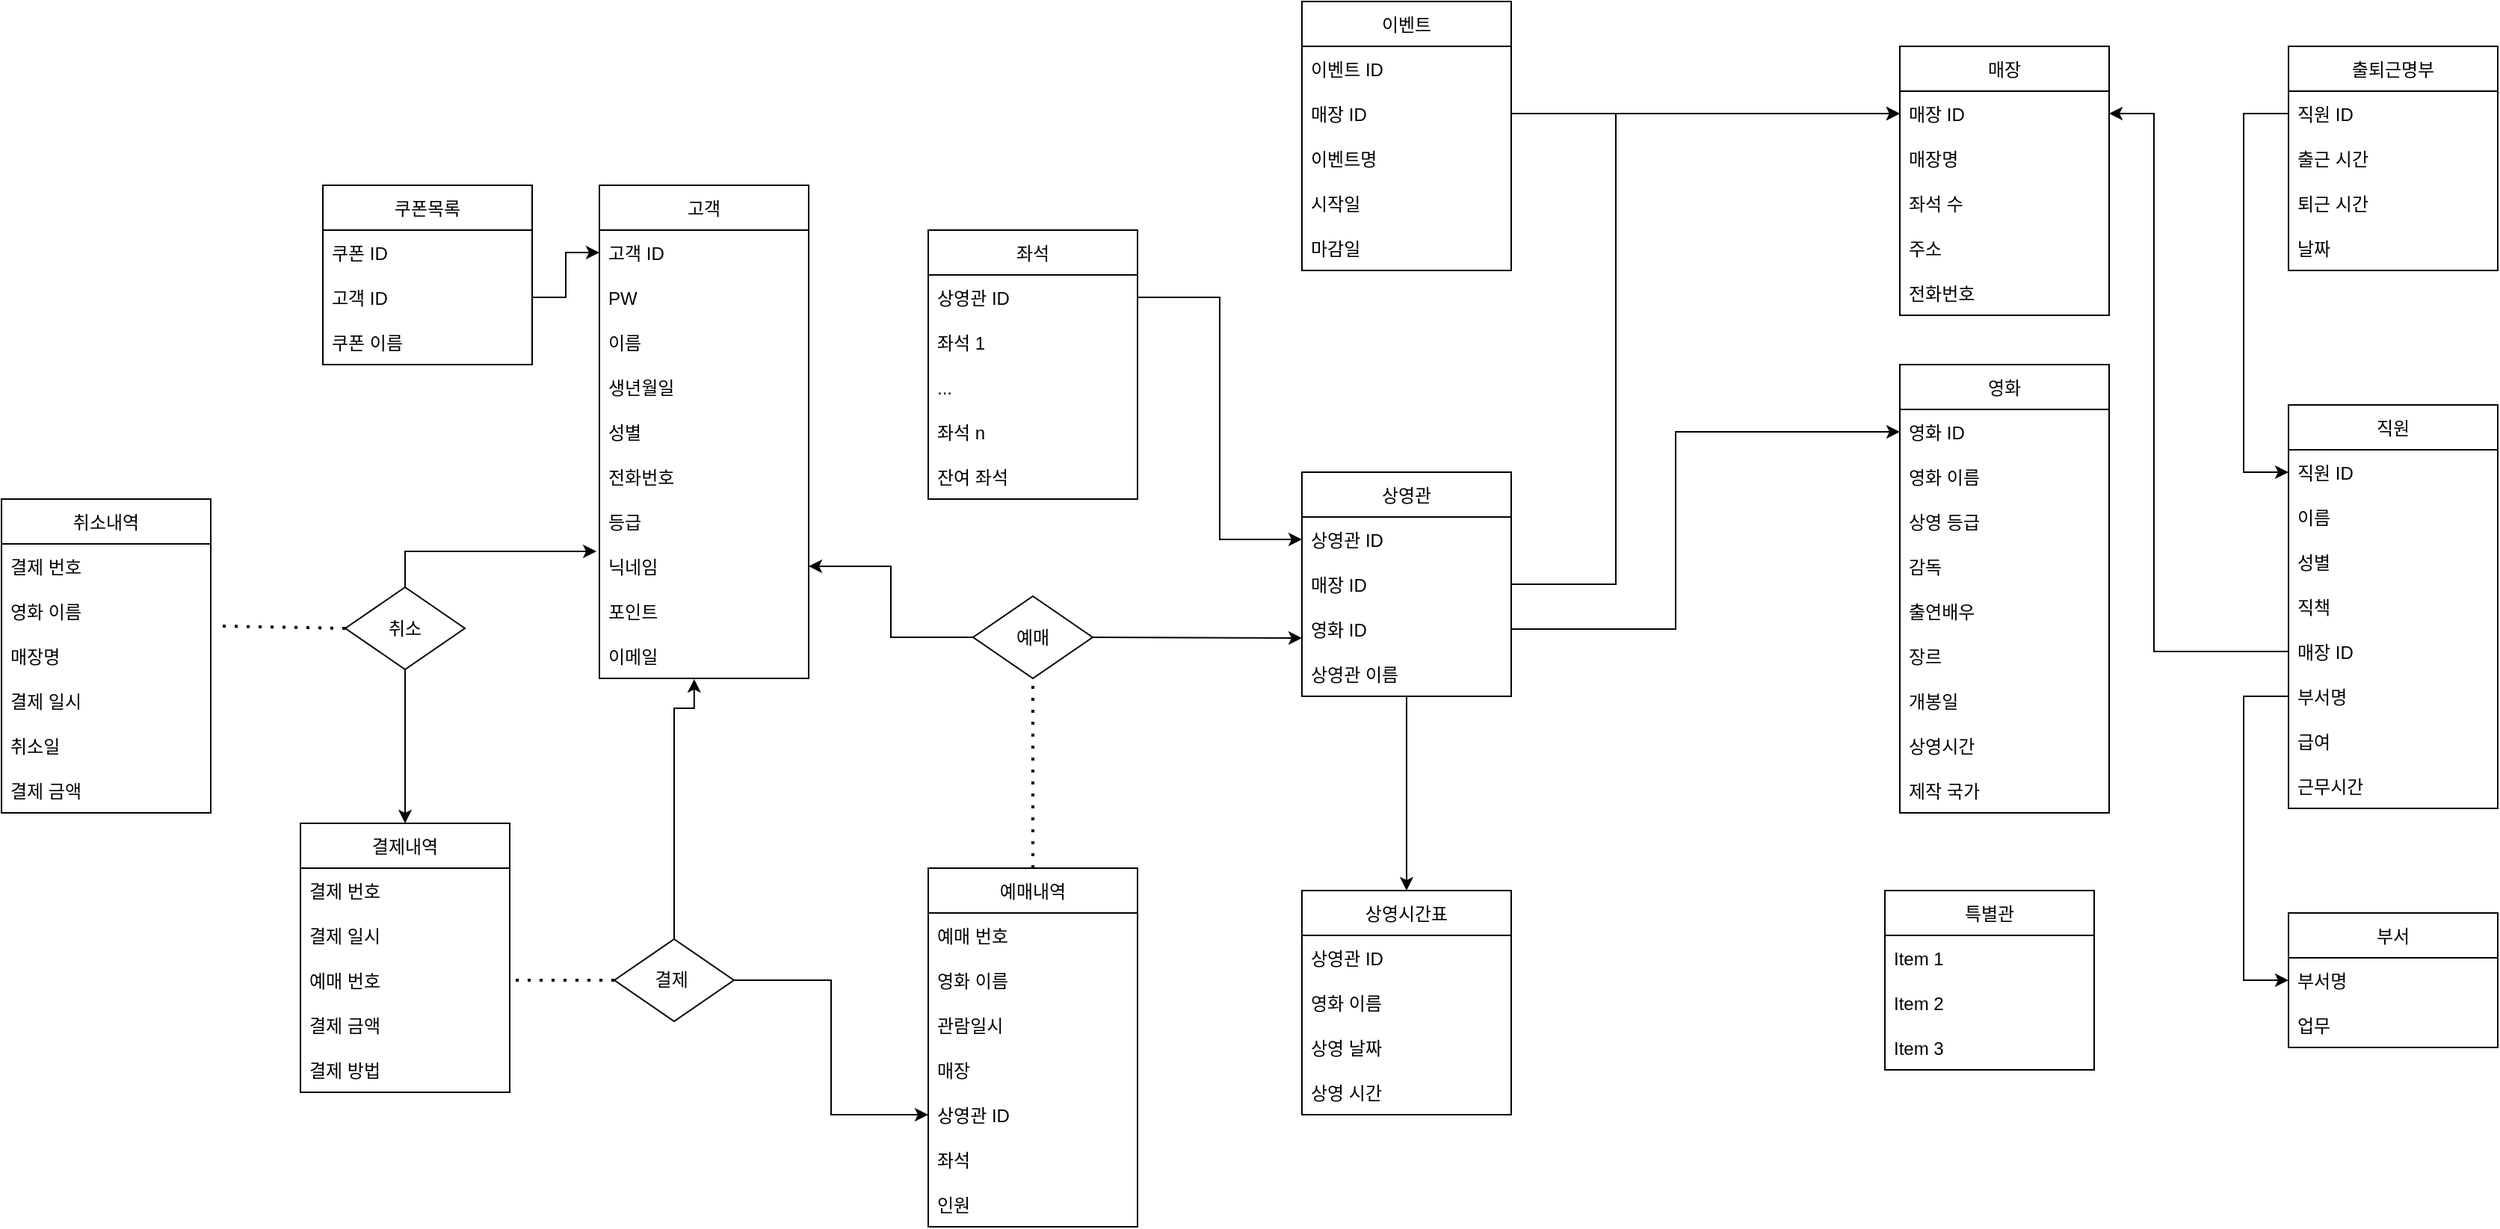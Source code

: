 <mxfile version="15.5.4" type="github">
  <diagram id="wl7NIfgXZob2GiVpN4U7" name="Page-1">
    <mxGraphModel dx="1662" dy="754" grid="1" gridSize="10" guides="1" tooltips="1" connect="1" arrows="1" fold="1" page="1" pageScale="1" pageWidth="1169" pageHeight="1654" math="0" shadow="0">
      <root>
        <mxCell id="0" />
        <mxCell id="1" parent="0" />
        <mxCell id="WYWjUhm8YObNl2KhzV3R-1" value="취소내역" style="swimlane;fontStyle=0;childLayout=stackLayout;horizontal=1;startSize=30;horizontalStack=0;resizeParent=1;resizeParentMax=0;resizeLast=0;collapsible=1;marginBottom=0;" parent="1" vertex="1">
          <mxGeometry x="370" y="740" width="140" height="210" as="geometry" />
        </mxCell>
        <mxCell id="WYWjUhm8YObNl2KhzV3R-2" value="결제 번호" style="text;strokeColor=none;fillColor=none;align=left;verticalAlign=middle;spacingLeft=4;spacingRight=4;overflow=hidden;points=[[0,0.5],[1,0.5]];portConstraint=eastwest;rotatable=0;" parent="WYWjUhm8YObNl2KhzV3R-1" vertex="1">
          <mxGeometry y="30" width="140" height="30" as="geometry" />
        </mxCell>
        <mxCell id="zI3FBDW7Pap5S3CXbZqt-8" value="영화 이름" style="text;strokeColor=none;fillColor=none;align=left;verticalAlign=middle;spacingLeft=4;spacingRight=4;overflow=hidden;points=[[0,0.5],[1,0.5]];portConstraint=eastwest;rotatable=0;" parent="WYWjUhm8YObNl2KhzV3R-1" vertex="1">
          <mxGeometry y="60" width="140" height="30" as="geometry" />
        </mxCell>
        <mxCell id="zI3FBDW7Pap5S3CXbZqt-7" value="매장명" style="text;strokeColor=none;fillColor=none;align=left;verticalAlign=middle;spacingLeft=4;spacingRight=4;overflow=hidden;points=[[0,0.5],[1,0.5]];portConstraint=eastwest;rotatable=0;" parent="WYWjUhm8YObNl2KhzV3R-1" vertex="1">
          <mxGeometry y="90" width="140" height="30" as="geometry" />
        </mxCell>
        <mxCell id="zI3FBDW7Pap5S3CXbZqt-6" value="결제 일시" style="text;strokeColor=none;fillColor=none;align=left;verticalAlign=middle;spacingLeft=4;spacingRight=4;overflow=hidden;points=[[0,0.5],[1,0.5]];portConstraint=eastwest;rotatable=0;" parent="WYWjUhm8YObNl2KhzV3R-1" vertex="1">
          <mxGeometry y="120" width="140" height="30" as="geometry" />
        </mxCell>
        <mxCell id="zI3FBDW7Pap5S3CXbZqt-5" value="취소일" style="text;strokeColor=none;fillColor=none;align=left;verticalAlign=middle;spacingLeft=4;spacingRight=4;overflow=hidden;points=[[0,0.5],[1,0.5]];portConstraint=eastwest;rotatable=0;" parent="WYWjUhm8YObNl2KhzV3R-1" vertex="1">
          <mxGeometry y="150" width="140" height="30" as="geometry" />
        </mxCell>
        <mxCell id="zI3FBDW7Pap5S3CXbZqt-4" value="결제 금액" style="text;strokeColor=none;fillColor=none;align=left;verticalAlign=middle;spacingLeft=4;spacingRight=4;overflow=hidden;points=[[0,0.5],[1,0.5]];portConstraint=eastwest;rotatable=0;" parent="WYWjUhm8YObNl2KhzV3R-1" vertex="1">
          <mxGeometry y="180" width="140" height="30" as="geometry" />
        </mxCell>
        <mxCell id="WYWjUhm8YObNl2KhzV3R-4" value="예매내역" style="swimlane;fontStyle=0;childLayout=stackLayout;horizontal=1;startSize=30;horizontalStack=0;resizeParent=1;resizeParentMax=0;resizeLast=0;collapsible=1;marginBottom=0;" parent="1" vertex="1">
          <mxGeometry x="990" y="987" width="140" height="240" as="geometry" />
        </mxCell>
        <mxCell id="WYWjUhm8YObNl2KhzV3R-5" value="예매 번호" style="text;strokeColor=none;fillColor=none;align=left;verticalAlign=middle;spacingLeft=4;spacingRight=4;overflow=hidden;points=[[0,0.5],[1,0.5]];portConstraint=eastwest;rotatable=0;" parent="WYWjUhm8YObNl2KhzV3R-4" vertex="1">
          <mxGeometry y="30" width="140" height="30" as="geometry" />
        </mxCell>
        <mxCell id="zI3FBDW7Pap5S3CXbZqt-1" value="영화 이름" style="text;strokeColor=none;fillColor=none;align=left;verticalAlign=middle;spacingLeft=4;spacingRight=4;overflow=hidden;points=[[0,0.5],[1,0.5]];portConstraint=eastwest;rotatable=0;" parent="WYWjUhm8YObNl2KhzV3R-4" vertex="1">
          <mxGeometry y="60" width="140" height="30" as="geometry" />
        </mxCell>
        <mxCell id="zI3FBDW7Pap5S3CXbZqt-2" value="관람일시" style="text;strokeColor=none;fillColor=none;align=left;verticalAlign=middle;spacingLeft=4;spacingRight=4;overflow=hidden;points=[[0,0.5],[1,0.5]];portConstraint=eastwest;rotatable=0;" parent="WYWjUhm8YObNl2KhzV3R-4" vertex="1">
          <mxGeometry y="90" width="140" height="30" as="geometry" />
        </mxCell>
        <mxCell id="zI3FBDW7Pap5S3CXbZqt-3" value="매장" style="text;strokeColor=none;fillColor=none;align=left;verticalAlign=middle;spacingLeft=4;spacingRight=4;overflow=hidden;points=[[0,0.5],[1,0.5]];portConstraint=eastwest;rotatable=0;" parent="WYWjUhm8YObNl2KhzV3R-4" vertex="1">
          <mxGeometry y="120" width="140" height="30" as="geometry" />
        </mxCell>
        <mxCell id="WYWjUhm8YObNl2KhzV3R-105" value="상영관 ID" style="text;strokeColor=none;fillColor=none;align=left;verticalAlign=middle;spacingLeft=4;spacingRight=4;overflow=hidden;points=[[0,0.5],[1,0.5]];portConstraint=eastwest;rotatable=0;" parent="WYWjUhm8YObNl2KhzV3R-4" vertex="1">
          <mxGeometry y="150" width="140" height="30" as="geometry" />
        </mxCell>
        <mxCell id="WYWjUhm8YObNl2KhzV3R-8" value="좌석" style="text;strokeColor=none;fillColor=none;align=left;verticalAlign=middle;spacingLeft=4;spacingRight=4;overflow=hidden;points=[[0,0.5],[1,0.5]];portConstraint=eastwest;rotatable=0;" parent="WYWjUhm8YObNl2KhzV3R-4" vertex="1">
          <mxGeometry y="180" width="140" height="30" as="geometry" />
        </mxCell>
        <mxCell id="0jpGqaHGPof7GPKdyG1Q-5" value="인원" style="text;strokeColor=none;fillColor=none;align=left;verticalAlign=middle;spacingLeft=4;spacingRight=4;overflow=hidden;points=[[0,0.5],[1,0.5]];portConstraint=eastwest;rotatable=0;" parent="WYWjUhm8YObNl2KhzV3R-4" vertex="1">
          <mxGeometry y="210" width="140" height="30" as="geometry" />
        </mxCell>
        <mxCell id="WYWjUhm8YObNl2KhzV3R-15" value="영화" style="swimlane;fontStyle=0;childLayout=stackLayout;horizontal=1;startSize=30;horizontalStack=0;resizeParent=1;resizeParentMax=0;resizeLast=0;collapsible=1;marginBottom=0;" parent="1" vertex="1">
          <mxGeometry x="1640" y="650" width="140" height="300" as="geometry" />
        </mxCell>
        <mxCell id="WYWjUhm8YObNl2KhzV3R-16" value="영화 ID" style="text;strokeColor=none;fillColor=none;align=left;verticalAlign=middle;spacingLeft=4;spacingRight=4;overflow=hidden;points=[[0,0.5],[1,0.5]];portConstraint=eastwest;rotatable=0;" parent="WYWjUhm8YObNl2KhzV3R-15" vertex="1">
          <mxGeometry y="30" width="140" height="30" as="geometry" />
        </mxCell>
        <mxCell id="WYWjUhm8YObNl2KhzV3R-17" value="영화 이름" style="text;strokeColor=none;fillColor=none;align=left;verticalAlign=middle;spacingLeft=4;spacingRight=4;overflow=hidden;points=[[0,0.5],[1,0.5]];portConstraint=eastwest;rotatable=0;" parent="WYWjUhm8YObNl2KhzV3R-15" vertex="1">
          <mxGeometry y="60" width="140" height="30" as="geometry" />
        </mxCell>
        <mxCell id="WYWjUhm8YObNl2KhzV3R-18" value="상영 등급" style="text;strokeColor=none;fillColor=none;align=left;verticalAlign=middle;spacingLeft=4;spacingRight=4;overflow=hidden;points=[[0,0.5],[1,0.5]];portConstraint=eastwest;rotatable=0;" parent="WYWjUhm8YObNl2KhzV3R-15" vertex="1">
          <mxGeometry y="90" width="140" height="30" as="geometry" />
        </mxCell>
        <mxCell id="WYWjUhm8YObNl2KhzV3R-19" value="감독" style="text;strokeColor=none;fillColor=none;align=left;verticalAlign=middle;spacingLeft=4;spacingRight=4;overflow=hidden;points=[[0,0.5],[1,0.5]];portConstraint=eastwest;rotatable=0;" parent="WYWjUhm8YObNl2KhzV3R-15" vertex="1">
          <mxGeometry y="120" width="140" height="30" as="geometry" />
        </mxCell>
        <mxCell id="WYWjUhm8YObNl2KhzV3R-126" value="출연배우" style="text;strokeColor=none;fillColor=none;align=left;verticalAlign=middle;spacingLeft=4;spacingRight=4;overflow=hidden;points=[[0,0.5],[1,0.5]];portConstraint=eastwest;rotatable=0;" parent="WYWjUhm8YObNl2KhzV3R-15" vertex="1">
          <mxGeometry y="150" width="140" height="30" as="geometry" />
        </mxCell>
        <mxCell id="WYWjUhm8YObNl2KhzV3R-21" value="장르" style="text;strokeColor=none;fillColor=none;align=left;verticalAlign=middle;spacingLeft=4;spacingRight=4;overflow=hidden;points=[[0,0.5],[1,0.5]];portConstraint=eastwest;rotatable=0;" parent="WYWjUhm8YObNl2KhzV3R-15" vertex="1">
          <mxGeometry y="180" width="140" height="30" as="geometry" />
        </mxCell>
        <mxCell id="0jpGqaHGPof7GPKdyG1Q-2" value="개봉일" style="text;strokeColor=none;fillColor=none;align=left;verticalAlign=middle;spacingLeft=4;spacingRight=4;overflow=hidden;points=[[0,0.5],[1,0.5]];portConstraint=eastwest;rotatable=0;" parent="WYWjUhm8YObNl2KhzV3R-15" vertex="1">
          <mxGeometry y="210" width="140" height="30" as="geometry" />
        </mxCell>
        <mxCell id="0jpGqaHGPof7GPKdyG1Q-3" value="상영시간" style="text;strokeColor=none;fillColor=none;align=left;verticalAlign=middle;spacingLeft=4;spacingRight=4;overflow=hidden;points=[[0,0.5],[1,0.5]];portConstraint=eastwest;rotatable=0;" parent="WYWjUhm8YObNl2KhzV3R-15" vertex="1">
          <mxGeometry y="240" width="140" height="30" as="geometry" />
        </mxCell>
        <mxCell id="0jpGqaHGPof7GPKdyG1Q-4" value="제작 국가" style="text;strokeColor=none;fillColor=none;align=left;verticalAlign=middle;spacingLeft=4;spacingRight=4;overflow=hidden;points=[[0,0.5],[1,0.5]];portConstraint=eastwest;rotatable=0;" parent="WYWjUhm8YObNl2KhzV3R-15" vertex="1">
          <mxGeometry y="270" width="140" height="30" as="geometry" />
        </mxCell>
        <mxCell id="WYWjUhm8YObNl2KhzV3R-131" style="edgeStyle=orthogonalEdgeStyle;rounded=0;orthogonalLoop=1;jettySize=auto;html=1;exitX=1;exitY=0.5;exitDx=0;exitDy=0;" parent="1" source="WYWjUhm8YObNl2KhzV3R-25" edge="1">
          <mxGeometry relative="1" as="geometry">
            <mxPoint x="1240" y="833" as="targetPoint" />
            <Array as="points">
              <mxPoint x="1240" y="833" />
            </Array>
          </mxGeometry>
        </mxCell>
        <mxCell id="cKguODEbhtYFb7qhuA4d-9" style="edgeStyle=orthogonalEdgeStyle;rounded=0;orthogonalLoop=1;jettySize=auto;html=1;exitX=0;exitY=0.5;exitDx=0;exitDy=0;entryX=1;entryY=0.5;entryDx=0;entryDy=0;" edge="1" parent="1" source="WYWjUhm8YObNl2KhzV3R-25" target="RoAabJP-WERvAbmFDm9a-22">
          <mxGeometry relative="1" as="geometry" />
        </mxCell>
        <mxCell id="WYWjUhm8YObNl2KhzV3R-25" value="예매" style="shape=rhombus;perimeter=rhombusPerimeter;whiteSpace=wrap;html=1;align=center;" parent="1" vertex="1">
          <mxGeometry x="1020" y="805" width="80" height="55" as="geometry" />
        </mxCell>
        <mxCell id="WYWjUhm8YObNl2KhzV3R-95" style="edgeStyle=orthogonalEdgeStyle;rounded=0;orthogonalLoop=1;jettySize=auto;html=1;exitX=0.5;exitY=0;exitDx=0;exitDy=0;entryX=0.453;entryY=1.016;entryDx=0;entryDy=0;entryPerimeter=0;" parent="1" source="WYWjUhm8YObNl2KhzV3R-28" target="RoAabJP-WERvAbmFDm9a-25" edge="1">
          <mxGeometry relative="1" as="geometry">
            <mxPoint x="820" y="890" as="targetPoint" />
            <Array as="points">
              <mxPoint x="820" y="880" />
            </Array>
          </mxGeometry>
        </mxCell>
        <mxCell id="WYWjUhm8YObNl2KhzV3R-132" style="edgeStyle=orthogonalEdgeStyle;rounded=0;orthogonalLoop=1;jettySize=auto;html=1;exitX=1;exitY=0.5;exitDx=0;exitDy=0;entryX=0;entryY=0.5;entryDx=0;entryDy=0;" parent="1" source="WYWjUhm8YObNl2KhzV3R-28" target="WYWjUhm8YObNl2KhzV3R-105" edge="1">
          <mxGeometry relative="1" as="geometry" />
        </mxCell>
        <mxCell id="WYWjUhm8YObNl2KhzV3R-28" value="결제&amp;nbsp;" style="shape=rhombus;perimeter=rhombusPerimeter;whiteSpace=wrap;html=1;align=center;" parent="1" vertex="1">
          <mxGeometry x="780" y="1034.5" width="80" height="55" as="geometry" />
        </mxCell>
        <mxCell id="WYWjUhm8YObNl2KhzV3R-32" value="" style="endArrow=none;dashed=1;html=1;dashPattern=1 3;strokeWidth=2;rounded=0;entryX=0.5;entryY=1;entryDx=0;entryDy=0;exitX=0.5;exitY=0;exitDx=0;exitDy=0;" parent="1" source="WYWjUhm8YObNl2KhzV3R-4" target="WYWjUhm8YObNl2KhzV3R-25" edge="1">
          <mxGeometry width="50" height="50" relative="1" as="geometry">
            <mxPoint x="1000" y="942" as="sourcePoint" />
            <mxPoint x="1030" y="852" as="targetPoint" />
          </mxGeometry>
        </mxCell>
        <mxCell id="WYWjUhm8YObNl2KhzV3R-33" style="edgeStyle=orthogonalEdgeStyle;rounded=0;orthogonalLoop=1;jettySize=auto;html=1;exitX=0.5;exitY=1;exitDx=0;exitDy=0;entryX=0.5;entryY=0;entryDx=0;entryDy=0;" parent="1" source="WYWjUhm8YObNl2KhzV3R-35" edge="1">
          <mxGeometry relative="1" as="geometry">
            <mxPoint x="640" y="957" as="targetPoint" />
          </mxGeometry>
        </mxCell>
        <mxCell id="cKguODEbhtYFb7qhuA4d-8" style="edgeStyle=orthogonalEdgeStyle;rounded=0;orthogonalLoop=1;jettySize=auto;html=1;exitX=0.5;exitY=0;exitDx=0;exitDy=0;entryX=-0.014;entryY=0.167;entryDx=0;entryDy=0;entryPerimeter=0;" edge="1" parent="1" source="WYWjUhm8YObNl2KhzV3R-35" target="RoAabJP-WERvAbmFDm9a-22">
          <mxGeometry relative="1" as="geometry" />
        </mxCell>
        <mxCell id="WYWjUhm8YObNl2KhzV3R-35" value="취소" style="shape=rhombus;perimeter=rhombusPerimeter;whiteSpace=wrap;html=1;align=center;" parent="1" vertex="1">
          <mxGeometry x="600" y="799" width="80" height="55" as="geometry" />
        </mxCell>
        <mxCell id="WYWjUhm8YObNl2KhzV3R-36" value="" style="endArrow=none;dashed=1;html=1;dashPattern=1 3;strokeWidth=2;rounded=0;entryX=1.036;entryY=-0.167;entryDx=0;entryDy=0;exitX=0;exitY=0.5;exitDx=0;exitDy=0;entryPerimeter=0;" parent="1" source="WYWjUhm8YObNl2KhzV3R-35" target="zI3FBDW7Pap5S3CXbZqt-7" edge="1">
          <mxGeometry width="50" height="50" relative="1" as="geometry">
            <mxPoint x="611.96" y="764.99" as="sourcePoint" />
            <mxPoint x="512.94" y="949.01" as="targetPoint" />
          </mxGeometry>
        </mxCell>
        <mxCell id="WYWjUhm8YObNl2KhzV3R-37" value="" style="endArrow=none;dashed=1;html=1;dashPattern=1 3;strokeWidth=2;rounded=0;exitX=0;exitY=0.5;exitDx=0;exitDy=0;entryX=1;entryY=0.5;entryDx=0;entryDy=0;" parent="1" source="WYWjUhm8YObNl2KhzV3R-28" edge="1">
          <mxGeometry width="50" height="50" relative="1" as="geometry">
            <mxPoint x="770" y="1004" as="sourcePoint" />
            <mxPoint x="710" y="1062" as="targetPoint" />
          </mxGeometry>
        </mxCell>
        <mxCell id="WYWjUhm8YObNl2KhzV3R-42" value="상영시간표" style="swimlane;fontStyle=0;childLayout=stackLayout;horizontal=1;startSize=30;horizontalStack=0;resizeParent=1;resizeParentMax=0;resizeLast=0;collapsible=1;marginBottom=0;" parent="1" vertex="1">
          <mxGeometry x="1240" y="1002" width="140" height="150" as="geometry" />
        </mxCell>
        <mxCell id="WYWjUhm8YObNl2KhzV3R-44" value="상영관 ID" style="text;strokeColor=none;fillColor=none;align=left;verticalAlign=middle;spacingLeft=4;spacingRight=4;overflow=hidden;points=[[0,0.5],[1,0.5]];portConstraint=eastwest;rotatable=0;" parent="WYWjUhm8YObNl2KhzV3R-42" vertex="1">
          <mxGeometry y="30" width="140" height="30" as="geometry" />
        </mxCell>
        <mxCell id="WYWjUhm8YObNl2KhzV3R-45" value="영화 이름" style="text;strokeColor=none;fillColor=none;align=left;verticalAlign=middle;spacingLeft=4;spacingRight=4;overflow=hidden;points=[[0,0.5],[1,0.5]];portConstraint=eastwest;rotatable=0;" parent="WYWjUhm8YObNl2KhzV3R-42" vertex="1">
          <mxGeometry y="60" width="140" height="30" as="geometry" />
        </mxCell>
        <mxCell id="WYWjUhm8YObNl2KhzV3R-46" value="상영 날짜" style="text;strokeColor=none;fillColor=none;align=left;verticalAlign=middle;spacingLeft=4;spacingRight=4;overflow=hidden;points=[[0,0.5],[1,0.5]];portConstraint=eastwest;rotatable=0;" parent="WYWjUhm8YObNl2KhzV3R-42" vertex="1">
          <mxGeometry y="90" width="140" height="30" as="geometry" />
        </mxCell>
        <mxCell id="WYWjUhm8YObNl2KhzV3R-47" value="상영 시간" style="text;strokeColor=none;fillColor=none;align=left;verticalAlign=middle;spacingLeft=4;spacingRight=4;overflow=hidden;points=[[0,0.5],[1,0.5]];portConstraint=eastwest;rotatable=0;" parent="WYWjUhm8YObNl2KhzV3R-42" vertex="1">
          <mxGeometry y="120" width="140" height="30" as="geometry" />
        </mxCell>
        <mxCell id="WYWjUhm8YObNl2KhzV3R-48" style="edgeStyle=orthogonalEdgeStyle;rounded=0;orthogonalLoop=1;jettySize=auto;html=1;entryX=0.5;entryY=0;entryDx=0;entryDy=0;" parent="1" source="WYWjUhm8YObNl2KhzV3R-49" target="WYWjUhm8YObNl2KhzV3R-42" edge="1">
          <mxGeometry relative="1" as="geometry" />
        </mxCell>
        <mxCell id="WYWjUhm8YObNl2KhzV3R-49" value="상영관" style="swimlane;fontStyle=0;childLayout=stackLayout;horizontal=1;startSize=30;horizontalStack=0;resizeParent=1;resizeParentMax=0;resizeLast=0;collapsible=1;marginBottom=0;" parent="1" vertex="1">
          <mxGeometry x="1240" y="722" width="140" height="150" as="geometry" />
        </mxCell>
        <mxCell id="WYWjUhm8YObNl2KhzV3R-50" value="상영관 ID" style="text;strokeColor=none;fillColor=none;align=left;verticalAlign=middle;spacingLeft=4;spacingRight=4;overflow=hidden;points=[[0,0.5],[1,0.5]];portConstraint=eastwest;rotatable=0;" parent="WYWjUhm8YObNl2KhzV3R-49" vertex="1">
          <mxGeometry y="30" width="140" height="30" as="geometry" />
        </mxCell>
        <mxCell id="WYWjUhm8YObNl2KhzV3R-51" value="매장 ID" style="text;strokeColor=none;fillColor=none;align=left;verticalAlign=middle;spacingLeft=4;spacingRight=4;overflow=hidden;points=[[0,0.5],[1,0.5]];portConstraint=eastwest;rotatable=0;" parent="WYWjUhm8YObNl2KhzV3R-49" vertex="1">
          <mxGeometry y="60" width="140" height="30" as="geometry" />
        </mxCell>
        <mxCell id="WYWjUhm8YObNl2KhzV3R-52" value="영화 ID" style="text;strokeColor=none;fillColor=none;align=left;verticalAlign=middle;spacingLeft=4;spacingRight=4;overflow=hidden;points=[[0,0.5],[1,0.5]];portConstraint=eastwest;rotatable=0;" parent="WYWjUhm8YObNl2KhzV3R-49" vertex="1">
          <mxGeometry y="90" width="140" height="30" as="geometry" />
        </mxCell>
        <mxCell id="WYWjUhm8YObNl2KhzV3R-53" value="상영관 이름" style="text;strokeColor=none;fillColor=none;align=left;verticalAlign=middle;spacingLeft=4;spacingRight=4;overflow=hidden;points=[[0,0.5],[1,0.5]];portConstraint=eastwest;rotatable=0;" parent="WYWjUhm8YObNl2KhzV3R-49" vertex="1">
          <mxGeometry y="120" width="140" height="30" as="geometry" />
        </mxCell>
        <mxCell id="WYWjUhm8YObNl2KhzV3R-56" value="결제내역" style="swimlane;fontStyle=0;childLayout=stackLayout;horizontal=1;startSize=30;horizontalStack=0;resizeParent=1;resizeParentMax=0;resizeLast=0;collapsible=1;marginBottom=0;" parent="1" vertex="1">
          <mxGeometry x="570" y="957" width="140" height="180" as="geometry" />
        </mxCell>
        <mxCell id="WYWjUhm8YObNl2KhzV3R-57" value="결제 번호" style="text;strokeColor=none;fillColor=none;align=left;verticalAlign=middle;spacingLeft=4;spacingRight=4;overflow=hidden;points=[[0,0.5],[1,0.5]];portConstraint=eastwest;rotatable=0;" parent="WYWjUhm8YObNl2KhzV3R-56" vertex="1">
          <mxGeometry y="30" width="140" height="30" as="geometry" />
        </mxCell>
        <mxCell id="cKguODEbhtYFb7qhuA4d-11" value="결제 일시" style="text;strokeColor=none;fillColor=none;align=left;verticalAlign=middle;spacingLeft=4;spacingRight=4;overflow=hidden;points=[[0,0.5],[1,0.5]];portConstraint=eastwest;rotatable=0;" vertex="1" parent="WYWjUhm8YObNl2KhzV3R-56">
          <mxGeometry y="60" width="140" height="30" as="geometry" />
        </mxCell>
        <mxCell id="WYWjUhm8YObNl2KhzV3R-58" value="예매 번호" style="text;strokeColor=none;fillColor=none;align=left;verticalAlign=middle;spacingLeft=4;spacingRight=4;overflow=hidden;points=[[0,0.5],[1,0.5]];portConstraint=eastwest;rotatable=0;" parent="WYWjUhm8YObNl2KhzV3R-56" vertex="1">
          <mxGeometry y="90" width="140" height="30" as="geometry" />
        </mxCell>
        <mxCell id="WYWjUhm8YObNl2KhzV3R-59" value="결제 금액" style="text;strokeColor=none;fillColor=none;align=left;verticalAlign=middle;spacingLeft=4;spacingRight=4;overflow=hidden;points=[[0,0.5],[1,0.5]];portConstraint=eastwest;rotatable=0;" parent="WYWjUhm8YObNl2KhzV3R-56" vertex="1">
          <mxGeometry y="120" width="140" height="30" as="geometry" />
        </mxCell>
        <mxCell id="WYWjUhm8YObNl2KhzV3R-61" value="결제 방법" style="text;strokeColor=none;fillColor=none;align=left;verticalAlign=middle;spacingLeft=4;spacingRight=4;overflow=hidden;points=[[0,0.5],[1,0.5]];portConstraint=eastwest;rotatable=0;" parent="WYWjUhm8YObNl2KhzV3R-56" vertex="1">
          <mxGeometry y="150" width="140" height="30" as="geometry" />
        </mxCell>
        <mxCell id="WYWjUhm8YObNl2KhzV3R-62" value="매장" style="swimlane;fontStyle=0;childLayout=stackLayout;horizontal=1;startSize=30;horizontalStack=0;resizeParent=1;resizeParentMax=0;resizeLast=0;collapsible=1;marginBottom=0;" parent="1" vertex="1">
          <mxGeometry x="1640" y="437" width="140" height="180" as="geometry" />
        </mxCell>
        <mxCell id="WYWjUhm8YObNl2KhzV3R-63" value="매장 ID" style="text;strokeColor=none;fillColor=none;align=left;verticalAlign=middle;spacingLeft=4;spacingRight=4;overflow=hidden;points=[[0,0.5],[1,0.5]];portConstraint=eastwest;rotatable=0;" parent="WYWjUhm8YObNl2KhzV3R-62" vertex="1">
          <mxGeometry y="30" width="140" height="30" as="geometry" />
        </mxCell>
        <mxCell id="WYWjUhm8YObNl2KhzV3R-64" value="매장명" style="text;strokeColor=none;fillColor=none;align=left;verticalAlign=middle;spacingLeft=4;spacingRight=4;overflow=hidden;points=[[0,0.5],[1,0.5]];portConstraint=eastwest;rotatable=0;" parent="WYWjUhm8YObNl2KhzV3R-62" vertex="1">
          <mxGeometry y="60" width="140" height="30" as="geometry" />
        </mxCell>
        <mxCell id="WYWjUhm8YObNl2KhzV3R-66" value="좌석 수" style="text;strokeColor=none;fillColor=none;align=left;verticalAlign=middle;spacingLeft=4;spacingRight=4;overflow=hidden;points=[[0,0.5],[1,0.5]];portConstraint=eastwest;rotatable=0;" parent="WYWjUhm8YObNl2KhzV3R-62" vertex="1">
          <mxGeometry y="90" width="140" height="30" as="geometry" />
        </mxCell>
        <mxCell id="WYWjUhm8YObNl2KhzV3R-67" value="주소" style="text;strokeColor=none;fillColor=none;align=left;verticalAlign=middle;spacingLeft=4;spacingRight=4;overflow=hidden;points=[[0,0.5],[1,0.5]];portConstraint=eastwest;rotatable=0;" parent="WYWjUhm8YObNl2KhzV3R-62" vertex="1">
          <mxGeometry y="120" width="140" height="30" as="geometry" />
        </mxCell>
        <mxCell id="WYWjUhm8YObNl2KhzV3R-68" value="전화번호" style="text;strokeColor=none;fillColor=none;align=left;verticalAlign=middle;spacingLeft=4;spacingRight=4;overflow=hidden;points=[[0,0.5],[1,0.5]];portConstraint=eastwest;rotatable=0;" parent="WYWjUhm8YObNl2KhzV3R-62" vertex="1">
          <mxGeometry y="150" width="140" height="30" as="geometry" />
        </mxCell>
        <mxCell id="WYWjUhm8YObNl2KhzV3R-72" value="직원" style="swimlane;fontStyle=0;childLayout=stackLayout;horizontal=1;startSize=30;horizontalStack=0;resizeParent=1;resizeParentMax=0;resizeLast=0;collapsible=1;marginBottom=0;" parent="1" vertex="1">
          <mxGeometry x="1900" y="677" width="140" height="270" as="geometry" />
        </mxCell>
        <mxCell id="WYWjUhm8YObNl2KhzV3R-73" value="직원 ID" style="text;strokeColor=none;fillColor=none;align=left;verticalAlign=middle;spacingLeft=4;spacingRight=4;overflow=hidden;points=[[0,0.5],[1,0.5]];portConstraint=eastwest;rotatable=0;" parent="WYWjUhm8YObNl2KhzV3R-72" vertex="1">
          <mxGeometry y="30" width="140" height="30" as="geometry" />
        </mxCell>
        <mxCell id="WYWjUhm8YObNl2KhzV3R-74" value="이름" style="text;strokeColor=none;fillColor=none;align=left;verticalAlign=middle;spacingLeft=4;spacingRight=4;overflow=hidden;points=[[0,0.5],[1,0.5]];portConstraint=eastwest;rotatable=0;" parent="WYWjUhm8YObNl2KhzV3R-72" vertex="1">
          <mxGeometry y="60" width="140" height="30" as="geometry" />
        </mxCell>
        <mxCell id="WYWjUhm8YObNl2KhzV3R-75" value="성별" style="text;strokeColor=none;fillColor=none;align=left;verticalAlign=middle;spacingLeft=4;spacingRight=4;overflow=hidden;points=[[0,0.5],[1,0.5]];portConstraint=eastwest;rotatable=0;" parent="WYWjUhm8YObNl2KhzV3R-72" vertex="1">
          <mxGeometry y="90" width="140" height="30" as="geometry" />
        </mxCell>
        <mxCell id="WYWjUhm8YObNl2KhzV3R-78" value="직책" style="text;strokeColor=none;fillColor=none;align=left;verticalAlign=middle;spacingLeft=4;spacingRight=4;overflow=hidden;points=[[0,0.5],[1,0.5]];portConstraint=eastwest;rotatable=0;" parent="WYWjUhm8YObNl2KhzV3R-72" vertex="1">
          <mxGeometry y="120" width="140" height="30" as="geometry" />
        </mxCell>
        <mxCell id="WYWjUhm8YObNl2KhzV3R-79" value="매장 ID" style="text;strokeColor=none;fillColor=none;align=left;verticalAlign=middle;spacingLeft=4;spacingRight=4;overflow=hidden;points=[[0,0.5],[1,0.5]];portConstraint=eastwest;rotatable=0;" parent="WYWjUhm8YObNl2KhzV3R-72" vertex="1">
          <mxGeometry y="150" width="140" height="30" as="geometry" />
        </mxCell>
        <mxCell id="WYWjUhm8YObNl2KhzV3R-80" value="부서명" style="text;strokeColor=none;fillColor=none;align=left;verticalAlign=middle;spacingLeft=4;spacingRight=4;overflow=hidden;points=[[0,0.5],[1,0.5]];portConstraint=eastwest;rotatable=0;" parent="WYWjUhm8YObNl2KhzV3R-72" vertex="1">
          <mxGeometry y="180" width="140" height="30" as="geometry" />
        </mxCell>
        <mxCell id="WYWjUhm8YObNl2KhzV3R-81" value="급여" style="text;strokeColor=none;fillColor=none;align=left;verticalAlign=middle;spacingLeft=4;spacingRight=4;overflow=hidden;points=[[0,0.5],[1,0.5]];portConstraint=eastwest;rotatable=0;" parent="WYWjUhm8YObNl2KhzV3R-72" vertex="1">
          <mxGeometry y="210" width="140" height="30" as="geometry" />
        </mxCell>
        <mxCell id="WYWjUhm8YObNl2KhzV3R-82" value="근무시간" style="text;strokeColor=none;fillColor=none;align=left;verticalAlign=middle;spacingLeft=4;spacingRight=4;overflow=hidden;points=[[0,0.5],[1,0.5]];portConstraint=eastwest;rotatable=0;" parent="WYWjUhm8YObNl2KhzV3R-72" vertex="1">
          <mxGeometry y="240" width="140" height="30" as="geometry" />
        </mxCell>
        <mxCell id="WYWjUhm8YObNl2KhzV3R-83" value="부서" style="swimlane;fontStyle=0;childLayout=stackLayout;horizontal=1;startSize=30;horizontalStack=0;resizeParent=1;resizeParentMax=0;resizeLast=0;collapsible=1;marginBottom=0;" parent="1" vertex="1">
          <mxGeometry x="1900" y="1017" width="140" height="90" as="geometry" />
        </mxCell>
        <mxCell id="WYWjUhm8YObNl2KhzV3R-84" value="부서명" style="text;strokeColor=none;fillColor=none;align=left;verticalAlign=middle;spacingLeft=4;spacingRight=4;overflow=hidden;points=[[0,0.5],[1,0.5]];portConstraint=eastwest;rotatable=0;" parent="WYWjUhm8YObNl2KhzV3R-83" vertex="1">
          <mxGeometry y="30" width="140" height="30" as="geometry" />
        </mxCell>
        <mxCell id="WYWjUhm8YObNl2KhzV3R-85" value="업무" style="text;strokeColor=none;fillColor=none;align=left;verticalAlign=middle;spacingLeft=4;spacingRight=4;overflow=hidden;points=[[0,0.5],[1,0.5]];portConstraint=eastwest;rotatable=0;" parent="WYWjUhm8YObNl2KhzV3R-83" vertex="1">
          <mxGeometry y="60" width="140" height="30" as="geometry" />
        </mxCell>
        <mxCell id="WYWjUhm8YObNl2KhzV3R-86" value="출퇴근명부" style="swimlane;fontStyle=0;childLayout=stackLayout;horizontal=1;startSize=30;horizontalStack=0;resizeParent=1;resizeParentMax=0;resizeLast=0;collapsible=1;marginBottom=0;" parent="1" vertex="1">
          <mxGeometry x="1900" y="437" width="140" height="150" as="geometry" />
        </mxCell>
        <mxCell id="WYWjUhm8YObNl2KhzV3R-87" value="직원 ID" style="text;strokeColor=none;fillColor=none;align=left;verticalAlign=middle;spacingLeft=4;spacingRight=4;overflow=hidden;points=[[0,0.5],[1,0.5]];portConstraint=eastwest;rotatable=0;" parent="WYWjUhm8YObNl2KhzV3R-86" vertex="1">
          <mxGeometry y="30" width="140" height="30" as="geometry" />
        </mxCell>
        <mxCell id="WYWjUhm8YObNl2KhzV3R-88" value="출근 시간" style="text;strokeColor=none;fillColor=none;align=left;verticalAlign=middle;spacingLeft=4;spacingRight=4;overflow=hidden;points=[[0,0.5],[1,0.5]];portConstraint=eastwest;rotatable=0;" parent="WYWjUhm8YObNl2KhzV3R-86" vertex="1">
          <mxGeometry y="60" width="140" height="30" as="geometry" />
        </mxCell>
        <mxCell id="WYWjUhm8YObNl2KhzV3R-92" value="퇴근 시간" style="text;strokeColor=none;fillColor=none;align=left;verticalAlign=middle;spacingLeft=4;spacingRight=4;overflow=hidden;points=[[0,0.5],[1,0.5]];portConstraint=eastwest;rotatable=0;" parent="WYWjUhm8YObNl2KhzV3R-86" vertex="1">
          <mxGeometry y="90" width="140" height="30" as="geometry" />
        </mxCell>
        <mxCell id="WYWjUhm8YObNl2KhzV3R-89" value="날짜" style="text;strokeColor=none;fillColor=none;align=left;verticalAlign=middle;spacingLeft=4;spacingRight=4;overflow=hidden;points=[[0,0.5],[1,0.5]];portConstraint=eastwest;rotatable=0;" parent="WYWjUhm8YObNl2KhzV3R-86" vertex="1">
          <mxGeometry y="120" width="140" height="30" as="geometry" />
        </mxCell>
        <mxCell id="WYWjUhm8YObNl2KhzV3R-109" style="edgeStyle=orthogonalEdgeStyle;rounded=0;orthogonalLoop=1;jettySize=auto;html=1;exitX=0;exitY=0.5;exitDx=0;exitDy=0;entryX=0;entryY=0.5;entryDx=0;entryDy=0;" parent="1" source="WYWjUhm8YObNl2KhzV3R-80" target="WYWjUhm8YObNl2KhzV3R-84" edge="1">
          <mxGeometry relative="1" as="geometry">
            <Array as="points">
              <mxPoint x="1870" y="872" />
              <mxPoint x="1870" y="1062" />
            </Array>
          </mxGeometry>
        </mxCell>
        <mxCell id="WYWjUhm8YObNl2KhzV3R-110" style="edgeStyle=orthogonalEdgeStyle;rounded=0;orthogonalLoop=1;jettySize=auto;html=1;exitX=0;exitY=0.5;exitDx=0;exitDy=0;entryX=0;entryY=0.5;entryDx=0;entryDy=0;" parent="1" source="WYWjUhm8YObNl2KhzV3R-87" target="WYWjUhm8YObNl2KhzV3R-73" edge="1">
          <mxGeometry relative="1" as="geometry">
            <Array as="points">
              <mxPoint x="1870" y="482" />
              <mxPoint x="1870" y="722" />
            </Array>
          </mxGeometry>
        </mxCell>
        <mxCell id="WYWjUhm8YObNl2KhzV3R-111" style="edgeStyle=orthogonalEdgeStyle;rounded=0;orthogonalLoop=1;jettySize=auto;html=1;exitX=0;exitY=0.5;exitDx=0;exitDy=0;entryX=1;entryY=0.5;entryDx=0;entryDy=0;" parent="1" source="WYWjUhm8YObNl2KhzV3R-79" target="WYWjUhm8YObNl2KhzV3R-63" edge="1">
          <mxGeometry relative="1" as="geometry">
            <Array as="points">
              <mxPoint x="1810" y="842" />
              <mxPoint x="1810" y="482" />
            </Array>
          </mxGeometry>
        </mxCell>
        <mxCell id="WYWjUhm8YObNl2KhzV3R-116" value="특별관" style="swimlane;fontStyle=0;childLayout=stackLayout;horizontal=1;startSize=30;horizontalStack=0;resizeParent=1;resizeParentMax=0;resizeLast=0;collapsible=1;marginBottom=0;" parent="1" vertex="1">
          <mxGeometry x="1630" y="1002" width="140" height="120" as="geometry" />
        </mxCell>
        <mxCell id="WYWjUhm8YObNl2KhzV3R-117" value="Item 1" style="text;strokeColor=none;fillColor=none;align=left;verticalAlign=middle;spacingLeft=4;spacingRight=4;overflow=hidden;points=[[0,0.5],[1,0.5]];portConstraint=eastwest;rotatable=0;" parent="WYWjUhm8YObNl2KhzV3R-116" vertex="1">
          <mxGeometry y="30" width="140" height="30" as="geometry" />
        </mxCell>
        <mxCell id="WYWjUhm8YObNl2KhzV3R-118" value="Item 2" style="text;strokeColor=none;fillColor=none;align=left;verticalAlign=middle;spacingLeft=4;spacingRight=4;overflow=hidden;points=[[0,0.5],[1,0.5]];portConstraint=eastwest;rotatable=0;" parent="WYWjUhm8YObNl2KhzV3R-116" vertex="1">
          <mxGeometry y="60" width="140" height="30" as="geometry" />
        </mxCell>
        <mxCell id="WYWjUhm8YObNl2KhzV3R-119" value="Item 3" style="text;strokeColor=none;fillColor=none;align=left;verticalAlign=middle;spacingLeft=4;spacingRight=4;overflow=hidden;points=[[0,0.5],[1,0.5]];portConstraint=eastwest;rotatable=0;" parent="WYWjUhm8YObNl2KhzV3R-116" vertex="1">
          <mxGeometry y="90" width="140" height="30" as="geometry" />
        </mxCell>
        <mxCell id="WYWjUhm8YObNl2KhzV3R-121" value="이벤트" style="swimlane;fontStyle=0;childLayout=stackLayout;horizontal=1;startSize=30;horizontalStack=0;resizeParent=1;resizeParentMax=0;resizeLast=0;collapsible=1;marginBottom=0;" parent="1" vertex="1">
          <mxGeometry x="1240" y="407" width="140" height="180" as="geometry" />
        </mxCell>
        <mxCell id="WYWjUhm8YObNl2KhzV3R-122" value="이벤트 ID" style="text;strokeColor=none;fillColor=none;align=left;verticalAlign=middle;spacingLeft=4;spacingRight=4;overflow=hidden;points=[[0,0.5],[1,0.5]];portConstraint=eastwest;rotatable=0;" parent="WYWjUhm8YObNl2KhzV3R-121" vertex="1">
          <mxGeometry y="30" width="140" height="30" as="geometry" />
        </mxCell>
        <mxCell id="WYWjUhm8YObNl2KhzV3R-143" value="매장 ID" style="text;strokeColor=none;fillColor=none;align=left;verticalAlign=middle;spacingLeft=4;spacingRight=4;overflow=hidden;points=[[0,0.5],[1,0.5]];portConstraint=eastwest;rotatable=0;" parent="WYWjUhm8YObNl2KhzV3R-121" vertex="1">
          <mxGeometry y="60" width="140" height="30" as="geometry" />
        </mxCell>
        <mxCell id="WYWjUhm8YObNl2KhzV3R-123" value="이벤트명" style="text;strokeColor=none;fillColor=none;align=left;verticalAlign=middle;spacingLeft=4;spacingRight=4;overflow=hidden;points=[[0,0.5],[1,0.5]];portConstraint=eastwest;rotatable=0;" parent="WYWjUhm8YObNl2KhzV3R-121" vertex="1">
          <mxGeometry y="90" width="140" height="30" as="geometry" />
        </mxCell>
        <mxCell id="WYWjUhm8YObNl2KhzV3R-124" value="시작일" style="text;strokeColor=none;fillColor=none;align=left;verticalAlign=middle;spacingLeft=4;spacingRight=4;overflow=hidden;points=[[0,0.5],[1,0.5]];portConstraint=eastwest;rotatable=0;" parent="WYWjUhm8YObNl2KhzV3R-121" vertex="1">
          <mxGeometry y="120" width="140" height="30" as="geometry" />
        </mxCell>
        <mxCell id="zI3FBDW7Pap5S3CXbZqt-11" value="마감일" style="text;strokeColor=none;fillColor=none;align=left;verticalAlign=middle;spacingLeft=4;spacingRight=4;overflow=hidden;points=[[0,0.5],[1,0.5]];portConstraint=eastwest;rotatable=0;" parent="WYWjUhm8YObNl2KhzV3R-121" vertex="1">
          <mxGeometry y="150" width="140" height="30" as="geometry" />
        </mxCell>
        <mxCell id="WYWjUhm8YObNl2KhzV3R-128" style="edgeStyle=orthogonalEdgeStyle;rounded=0;orthogonalLoop=1;jettySize=auto;html=1;exitX=1;exitY=0.5;exitDx=0;exitDy=0;" parent="1" source="WYWjUhm8YObNl2KhzV3R-52" target="WYWjUhm8YObNl2KhzV3R-16" edge="1">
          <mxGeometry relative="1" as="geometry">
            <Array as="points">
              <mxPoint x="1490" y="827" />
              <mxPoint x="1490" y="695" />
            </Array>
          </mxGeometry>
        </mxCell>
        <mxCell id="WYWjUhm8YObNl2KhzV3R-134" value="좌석" style="swimlane;fontStyle=0;childLayout=stackLayout;horizontal=1;startSize=30;horizontalStack=0;resizeParent=1;resizeParentMax=0;resizeLast=0;collapsible=1;marginBottom=0;" parent="1" vertex="1">
          <mxGeometry x="990" y="560" width="140" height="180" as="geometry" />
        </mxCell>
        <mxCell id="WYWjUhm8YObNl2KhzV3R-135" value="상영관 ID" style="text;strokeColor=none;fillColor=none;align=left;verticalAlign=middle;spacingLeft=4;spacingRight=4;overflow=hidden;points=[[0,0.5],[1,0.5]];portConstraint=eastwest;rotatable=0;" parent="WYWjUhm8YObNl2KhzV3R-134" vertex="1">
          <mxGeometry y="30" width="140" height="30" as="geometry" />
        </mxCell>
        <mxCell id="WYWjUhm8YObNl2KhzV3R-136" value="좌석 1" style="text;strokeColor=none;fillColor=none;align=left;verticalAlign=middle;spacingLeft=4;spacingRight=4;overflow=hidden;points=[[0,0.5],[1,0.5]];portConstraint=eastwest;rotatable=0;" parent="WYWjUhm8YObNl2KhzV3R-134" vertex="1">
          <mxGeometry y="60" width="140" height="30" as="geometry" />
        </mxCell>
        <mxCell id="WYWjUhm8YObNl2KhzV3R-137" value="..." style="text;strokeColor=none;fillColor=none;align=left;verticalAlign=middle;spacingLeft=4;spacingRight=4;overflow=hidden;points=[[0,0.5],[1,0.5]];portConstraint=eastwest;rotatable=0;" parent="WYWjUhm8YObNl2KhzV3R-134" vertex="1">
          <mxGeometry y="90" width="140" height="30" as="geometry" />
        </mxCell>
        <mxCell id="WYWjUhm8YObNl2KhzV3R-138" value="좌석 n" style="text;strokeColor=none;fillColor=none;align=left;verticalAlign=middle;spacingLeft=4;spacingRight=4;overflow=hidden;points=[[0,0.5],[1,0.5]];portConstraint=eastwest;rotatable=0;" parent="WYWjUhm8YObNl2KhzV3R-134" vertex="1">
          <mxGeometry y="120" width="140" height="30" as="geometry" />
        </mxCell>
        <mxCell id="WYWjUhm8YObNl2KhzV3R-120" value="잔여 좌석" style="text;strokeColor=none;fillColor=none;align=left;verticalAlign=middle;spacingLeft=4;spacingRight=4;overflow=hidden;points=[[0,0.5],[1,0.5]];portConstraint=eastwest;rotatable=0;" parent="WYWjUhm8YObNl2KhzV3R-134" vertex="1">
          <mxGeometry y="150" width="140" height="30" as="geometry" />
        </mxCell>
        <mxCell id="WYWjUhm8YObNl2KhzV3R-141" style="edgeStyle=orthogonalEdgeStyle;rounded=0;orthogonalLoop=1;jettySize=auto;html=1;exitX=1;exitY=0.5;exitDx=0;exitDy=0;entryX=0;entryY=0.5;entryDx=0;entryDy=0;" parent="1" source="WYWjUhm8YObNl2KhzV3R-135" target="WYWjUhm8YObNl2KhzV3R-50" edge="1">
          <mxGeometry relative="1" as="geometry" />
        </mxCell>
        <mxCell id="WYWjUhm8YObNl2KhzV3R-142" style="edgeStyle=orthogonalEdgeStyle;rounded=0;orthogonalLoop=1;jettySize=auto;html=1;exitX=1;exitY=0.5;exitDx=0;exitDy=0;entryX=0;entryY=0.5;entryDx=0;entryDy=0;" parent="1" source="WYWjUhm8YObNl2KhzV3R-51" target="WYWjUhm8YObNl2KhzV3R-63" edge="1">
          <mxGeometry relative="1" as="geometry">
            <Array as="points">
              <mxPoint x="1450" y="797" />
              <mxPoint x="1450" y="482" />
            </Array>
          </mxGeometry>
        </mxCell>
        <mxCell id="WYWjUhm8YObNl2KhzV3R-144" style="edgeStyle=orthogonalEdgeStyle;rounded=0;orthogonalLoop=1;jettySize=auto;html=1;exitX=1;exitY=0.5;exitDx=0;exitDy=0;entryX=0;entryY=0.5;entryDx=0;entryDy=0;" parent="1" source="WYWjUhm8YObNl2KhzV3R-143" target="WYWjUhm8YObNl2KhzV3R-63" edge="1">
          <mxGeometry relative="1" as="geometry" />
        </mxCell>
        <mxCell id="RoAabJP-WERvAbmFDm9a-14" value="고객" style="swimlane;fontStyle=0;childLayout=stackLayout;horizontal=1;startSize=30;horizontalStack=0;resizeParent=1;resizeParentMax=0;resizeLast=0;collapsible=1;marginBottom=0;" parent="1" vertex="1">
          <mxGeometry x="770" y="530" width="140" height="330" as="geometry" />
        </mxCell>
        <mxCell id="RoAabJP-WERvAbmFDm9a-15" value="고객 ID" style="text;strokeColor=none;fillColor=none;align=left;verticalAlign=middle;spacingLeft=4;spacingRight=4;overflow=hidden;points=[[0,0.5],[1,0.5]];portConstraint=eastwest;rotatable=0;" parent="RoAabJP-WERvAbmFDm9a-14" vertex="1">
          <mxGeometry y="30" width="140" height="30" as="geometry" />
        </mxCell>
        <mxCell id="RoAabJP-WERvAbmFDm9a-16" value="PW" style="text;strokeColor=none;fillColor=none;align=left;verticalAlign=middle;spacingLeft=4;spacingRight=4;overflow=hidden;points=[[0,0.5],[1,0.5]];portConstraint=eastwest;rotatable=0;" parent="RoAabJP-WERvAbmFDm9a-14" vertex="1">
          <mxGeometry y="60" width="140" height="30" as="geometry" />
        </mxCell>
        <mxCell id="RoAabJP-WERvAbmFDm9a-17" value="이름    " style="text;strokeColor=none;fillColor=none;align=left;verticalAlign=middle;spacingLeft=4;spacingRight=4;overflow=hidden;points=[[0,0.5],[1,0.5]];portConstraint=eastwest;rotatable=0;" parent="RoAabJP-WERvAbmFDm9a-14" vertex="1">
          <mxGeometry y="90" width="140" height="30" as="geometry" />
        </mxCell>
        <mxCell id="RoAabJP-WERvAbmFDm9a-18" value="생년월일" style="text;strokeColor=none;fillColor=none;align=left;verticalAlign=middle;spacingLeft=4;spacingRight=4;overflow=hidden;points=[[0,0.5],[1,0.5]];portConstraint=eastwest;rotatable=0;" parent="RoAabJP-WERvAbmFDm9a-14" vertex="1">
          <mxGeometry y="120" width="140" height="30" as="geometry" />
        </mxCell>
        <mxCell id="RoAabJP-WERvAbmFDm9a-19" value="성별" style="text;strokeColor=none;fillColor=none;align=left;verticalAlign=middle;spacingLeft=4;spacingRight=4;overflow=hidden;points=[[0,0.5],[1,0.5]];portConstraint=eastwest;rotatable=0;" parent="RoAabJP-WERvAbmFDm9a-14" vertex="1">
          <mxGeometry y="150" width="140" height="30" as="geometry" />
        </mxCell>
        <mxCell id="RoAabJP-WERvAbmFDm9a-20" value="전화번호" style="text;strokeColor=none;fillColor=none;align=left;verticalAlign=middle;spacingLeft=4;spacingRight=4;overflow=hidden;points=[[0,0.5],[1,0.5]];portConstraint=eastwest;rotatable=0;" parent="RoAabJP-WERvAbmFDm9a-14" vertex="1">
          <mxGeometry y="180" width="140" height="30" as="geometry" />
        </mxCell>
        <mxCell id="RoAabJP-WERvAbmFDm9a-21" value="등급" style="text;strokeColor=none;fillColor=none;align=left;verticalAlign=middle;spacingLeft=4;spacingRight=4;overflow=hidden;points=[[0,0.5],[1,0.5]];portConstraint=eastwest;rotatable=0;" parent="RoAabJP-WERvAbmFDm9a-14" vertex="1">
          <mxGeometry y="210" width="140" height="30" as="geometry" />
        </mxCell>
        <mxCell id="RoAabJP-WERvAbmFDm9a-22" value="닉네임" style="text;strokeColor=none;fillColor=none;align=left;verticalAlign=middle;spacingLeft=4;spacingRight=4;overflow=hidden;points=[[0,0.5],[1,0.5]];portConstraint=eastwest;rotatable=0;" parent="RoAabJP-WERvAbmFDm9a-14" vertex="1">
          <mxGeometry y="240" width="140" height="30" as="geometry" />
        </mxCell>
        <mxCell id="RoAabJP-WERvAbmFDm9a-24" value="포인트" style="text;strokeColor=none;fillColor=none;align=left;verticalAlign=middle;spacingLeft=4;spacingRight=4;overflow=hidden;points=[[0,0.5],[1,0.5]];portConstraint=eastwest;rotatable=0;" parent="RoAabJP-WERvAbmFDm9a-14" vertex="1">
          <mxGeometry y="270" width="140" height="30" as="geometry" />
        </mxCell>
        <mxCell id="RoAabJP-WERvAbmFDm9a-25" value="이메일" style="text;strokeColor=none;fillColor=none;align=left;verticalAlign=middle;spacingLeft=4;spacingRight=4;overflow=hidden;points=[[0,0.5],[1,0.5]];portConstraint=eastwest;rotatable=0;" parent="RoAabJP-WERvAbmFDm9a-14" vertex="1">
          <mxGeometry y="300" width="140" height="30" as="geometry" />
        </mxCell>
        <mxCell id="cKguODEbhtYFb7qhuA4d-1" value="쿠폰목록" style="swimlane;fontStyle=0;childLayout=stackLayout;horizontal=1;startSize=30;horizontalStack=0;resizeParent=1;resizeParentMax=0;resizeLast=0;collapsible=1;marginBottom=0;" vertex="1" parent="1">
          <mxGeometry x="585" y="530" width="140" height="120" as="geometry" />
        </mxCell>
        <mxCell id="cKguODEbhtYFb7qhuA4d-2" value="쿠폰 ID" style="text;strokeColor=none;fillColor=none;align=left;verticalAlign=middle;spacingLeft=4;spacingRight=4;overflow=hidden;points=[[0,0.5],[1,0.5]];portConstraint=eastwest;rotatable=0;" vertex="1" parent="cKguODEbhtYFb7qhuA4d-1">
          <mxGeometry y="30" width="140" height="30" as="geometry" />
        </mxCell>
        <mxCell id="cKguODEbhtYFb7qhuA4d-5" value="고객 ID" style="text;strokeColor=none;fillColor=none;align=left;verticalAlign=middle;spacingLeft=4;spacingRight=4;overflow=hidden;points=[[0,0.5],[1,0.5]];portConstraint=eastwest;rotatable=0;" vertex="1" parent="cKguODEbhtYFb7qhuA4d-1">
          <mxGeometry y="60" width="140" height="30" as="geometry" />
        </mxCell>
        <mxCell id="cKguODEbhtYFb7qhuA4d-3" value="쿠폰 이름" style="text;strokeColor=none;fillColor=none;align=left;verticalAlign=middle;spacingLeft=4;spacingRight=4;overflow=hidden;points=[[0,0.5],[1,0.5]];portConstraint=eastwest;rotatable=0;" vertex="1" parent="cKguODEbhtYFb7qhuA4d-1">
          <mxGeometry y="90" width="140" height="30" as="geometry" />
        </mxCell>
        <mxCell id="cKguODEbhtYFb7qhuA4d-10" style="edgeStyle=orthogonalEdgeStyle;rounded=0;orthogonalLoop=1;jettySize=auto;html=1;exitX=1;exitY=0.5;exitDx=0;exitDy=0;entryX=0;entryY=0.5;entryDx=0;entryDy=0;" edge="1" parent="1" source="cKguODEbhtYFb7qhuA4d-5" target="RoAabJP-WERvAbmFDm9a-15">
          <mxGeometry relative="1" as="geometry" />
        </mxCell>
      </root>
    </mxGraphModel>
  </diagram>
</mxfile>
